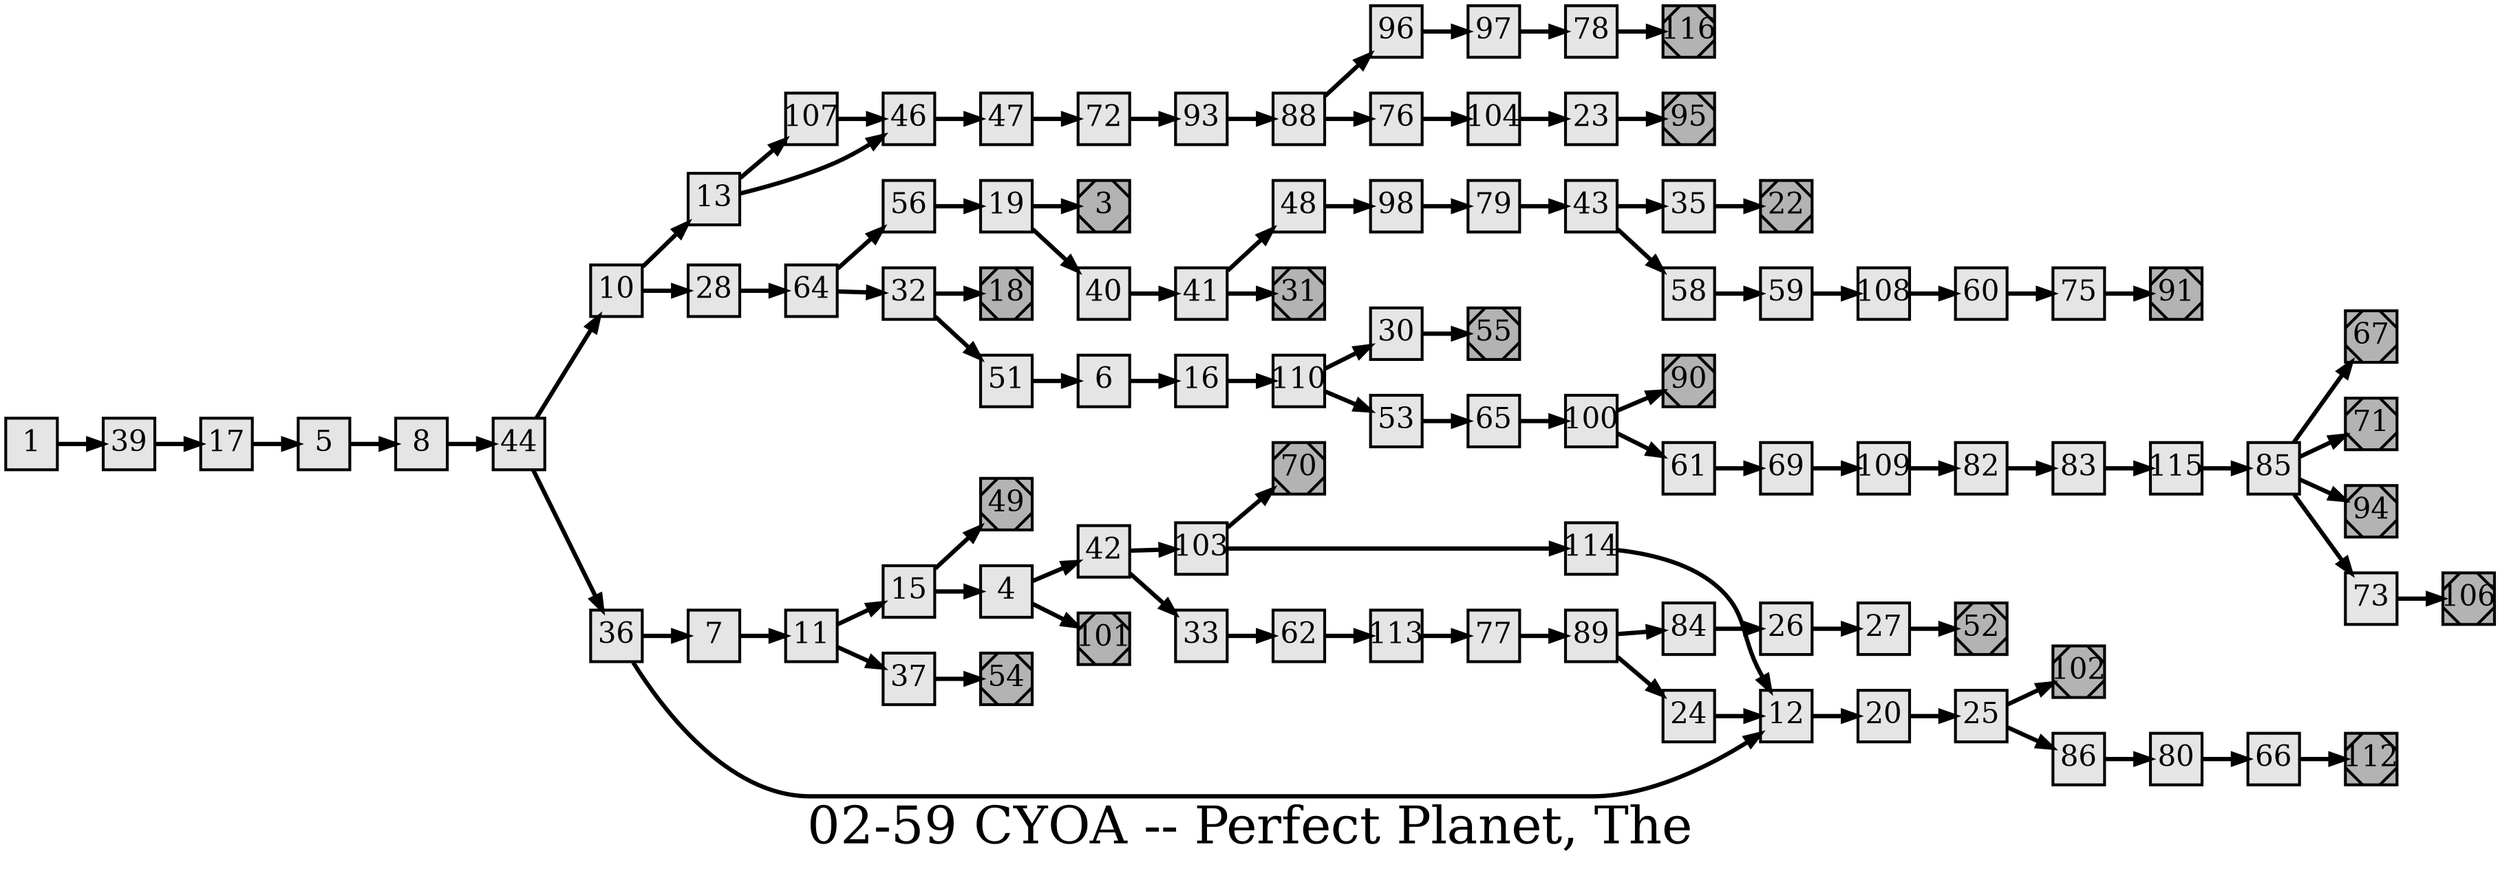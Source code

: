 digraph g{
  graph [ label="02-59 CYOA -- Perfect Planet, The" rankdir=LR, ordering=out, fontsize=36, nodesep="0.35", ranksep="0.45"];
  node  [shape=rect, penwidth=2, fontsize=20, style=filled, fillcolor=grey90, margin="0,0", labelfloat=true, regular=true, fixedsize=true];
  edge  [labelfloat=true, penwidth=3, fontsize=12];
  // ---;
  // group  : Katz;
  // id     : 02-59;
  // gbid   : 445;
  // series : CYOA;
  // title  : Perfect Planet, The;
  // author : Edward Packard;
  // credit:;
  // - name : Cindy Lam;
  // role : encoder;
  // date : 2018-05-18;
  // render:;
  // - name   : small;
  // styles : gvStyles.txt;
  // engine : dot;
  // comment: >;
  
  // ---;
  
  // From | To;
  1 -> 39;
  3	[ xlabel="E", shape=Msquare, fontsize=20, fillcolor=grey70, xlabel="" ];
  4 -> 42;
  4 -> 101;
  5 -> 8;
  6 -> 16;
  7 -> 11;
  8 -> 44;
  10 -> 13;
  10 -> 28;
  11 -> 15;
  11 -> 37;
  12 -> 20;
  13 -> 107;
  13 -> 46;
  15 -> 49;
  15 -> 4;
  16 -> 110;
  17 -> 5;
  18	[ xlabel="E", shape=Msquare, fontsize=20, fillcolor=grey70, xlabel="" ];
  19 -> 3;
  19 -> 40;
  20 -> 25;
  22	[ xlabel="E", shape=Msquare, fontsize=20, fillcolor=grey70, xlabel="" ];
  23 -> 95;
  24 -> 12;
  25 -> 102;
  25 -> 86;
  26 -> 27;
  27 -> 52;
  28 -> 64;
  30 -> 55;
  31	[ xlabel="E", shape=Msquare, fontsize=20, fillcolor=grey70, xlabel="" ];
  32 -> 18;
  32 -> 51;
  33 -> 62;
  35 -> 22;
  36 -> 7;
  36 -> 12;
  37 -> 54;
  39 -> 17;
  40 -> 41;
  41 -> 48;
  41 -> 31;
  42 -> 103;
  42 -> 33;
  43 -> 35;
  43 -> 58;
  44 -> 10;
  44 -> 36;
  46 -> 47;
  47 -> 72;
  48 -> 98;
  49	[ xlabel="E", shape=Msquare, fontsize=20, fillcolor=grey70, xlabel="" ];
  51 -> 6;
  52	[ xlabel="E", shape=Msquare, fontsize=20, fillcolor=grey70, xlabel="" ];
  53 -> 65;
  54	[ xlabel="E", shape=Msquare, fontsize=20, fillcolor=grey70, xlabel="" ];
  55	[ xlabel="E", shape=Msquare, fontsize=20, fillcolor=grey70, xlabel="" ];
  56 -> 19;
  58 -> 59;
  59 -> 108;
  60 -> 75;
  61 -> 69;
  62 -> 113;
  64 -> 56;
  64 -> 32;
  65 -> 100;
  66 -> 112;
  67	[ xlabel="E", shape=Msquare, fontsize=20, fillcolor=grey70, xlabel="" ];
  69 -> 109;
  70	[ xlabel="E", shape=Msquare, fontsize=20, fillcolor=grey70, xlabel="" ];
  71	[ xlabel="E", shape=Msquare, fontsize=20, fillcolor=grey70, xlabel="" ];
  72 -> 93;
  73 -> 106;
  75 -> 91;
  76 -> 104;
  77 -> 89;
  78 -> 116;
  79 -> 43;
  80 -> 66;
  82 -> 83;
  83 -> 115;
  84 -> 26;
  85 -> 67;
  85 -> 71;
  85 -> 94;
  85 -> 73;
  86 -> 80;
  88 -> 96;
  88 -> 76;
  89 -> 84;
  89 -> 24;
  90	[ xlabel="E", shape=Msquare, fontsize=20, fillcolor=grey70, xlabel="" ];
  91	[ xlabel="E", shape=Msquare, fontsize=20, fillcolor=grey70, xlabel="" ];
  93 -> 88;
  94	[ xlabel="E", shape=Msquare, fontsize=20, fillcolor=grey70, xlabel="" ];
  95	[ xlabel="E", shape=Msquare, fontsize=20, fillcolor=grey70, xlabel="" ];
  96 -> 97;
  97 -> 78;
  98 -> 79;
  100 -> 90;
  100 -> 61;
  101	[ xlabel="E", shape=Msquare, fontsize=20, fillcolor=grey70, xlabel="" ];
  102	[ xlabel="E", shape=Msquare, fontsize=20, fillcolor=grey70, xlabel="" ];
  103 -> 70;
  103 -> 114;
  104 -> 23;
  106	[ xlabel="E", shape=Msquare, fontsize=20, fillcolor=grey70, xlabel="" ];
  107 -> 46;
  108 -> 60;
  109 -> 82;
  110 -> 30;
  110 -> 53;
  112	[ xlabel="E", shape=Msquare, fontsize=20, fillcolor=grey70, xlabel="" ];
  113 -> 77;
  114 -> 12;
  115 -> 85;
  116	[ xlabel="E", shape=Msquare, fontsize=20, fillcolor=grey70, xlabel="" ];

  // Illustrations;
  
  3	[ xlabel="ILL", image="illustration-full.png", xlabel="" ];
  8	[ xlabel="ILL", image="illustration-full.png", xlabel="" ];
  15	[ xlabel="ILL", image="illustration-full.png", xlabel="" ];
  20	[ xlabel="ILL", image="illustration-full.png", xlabel="" ];
  28	[ xlabel="ILL", image="illustration-full.png", xlabel="" ];
  35	[ xlabel="ILL", image="illustration-full.png", xlabel="" ];
  39	[ xlabel="ILL", image="illustration-full.png", xlabel="" ];
  44	[ xlabel="ILL", image="illustration-full.png", xlabel="" ];
  51	[ xlabel="ILL", image="illustration-full.png", xlabel="" ];
  56	[ xlabel="ILL", image="illustration-full.png", xlabel="" ];
  62	[ xlabel="ILL", image="illustration-full.png", xlabel="" ];
  69	[ xlabel="ILL", image="illustration-full.png", xlabel="" ];
  75	[ xlabel="ILL", image="illustration-full.png", xlabel="" ];
  80	[ xlabel="ILL", image="illustration-full.png", xlabel="" ];
  86	[ xlabel="ILL", image="illustration-full.png", xlabel="" ];
  93	[ xlabel="ILL", image="illustration-full.png", xlabel="" ];
  98	[ xlabel="ILL", image="illustration-full.png", xlabel="" ];
  104	[ xlabel="ILL", image="illustration-full.png", xlabel="" ];
  110	[ xlabel="ILL", image="illustration-full.png", xlabel="" ];
}

